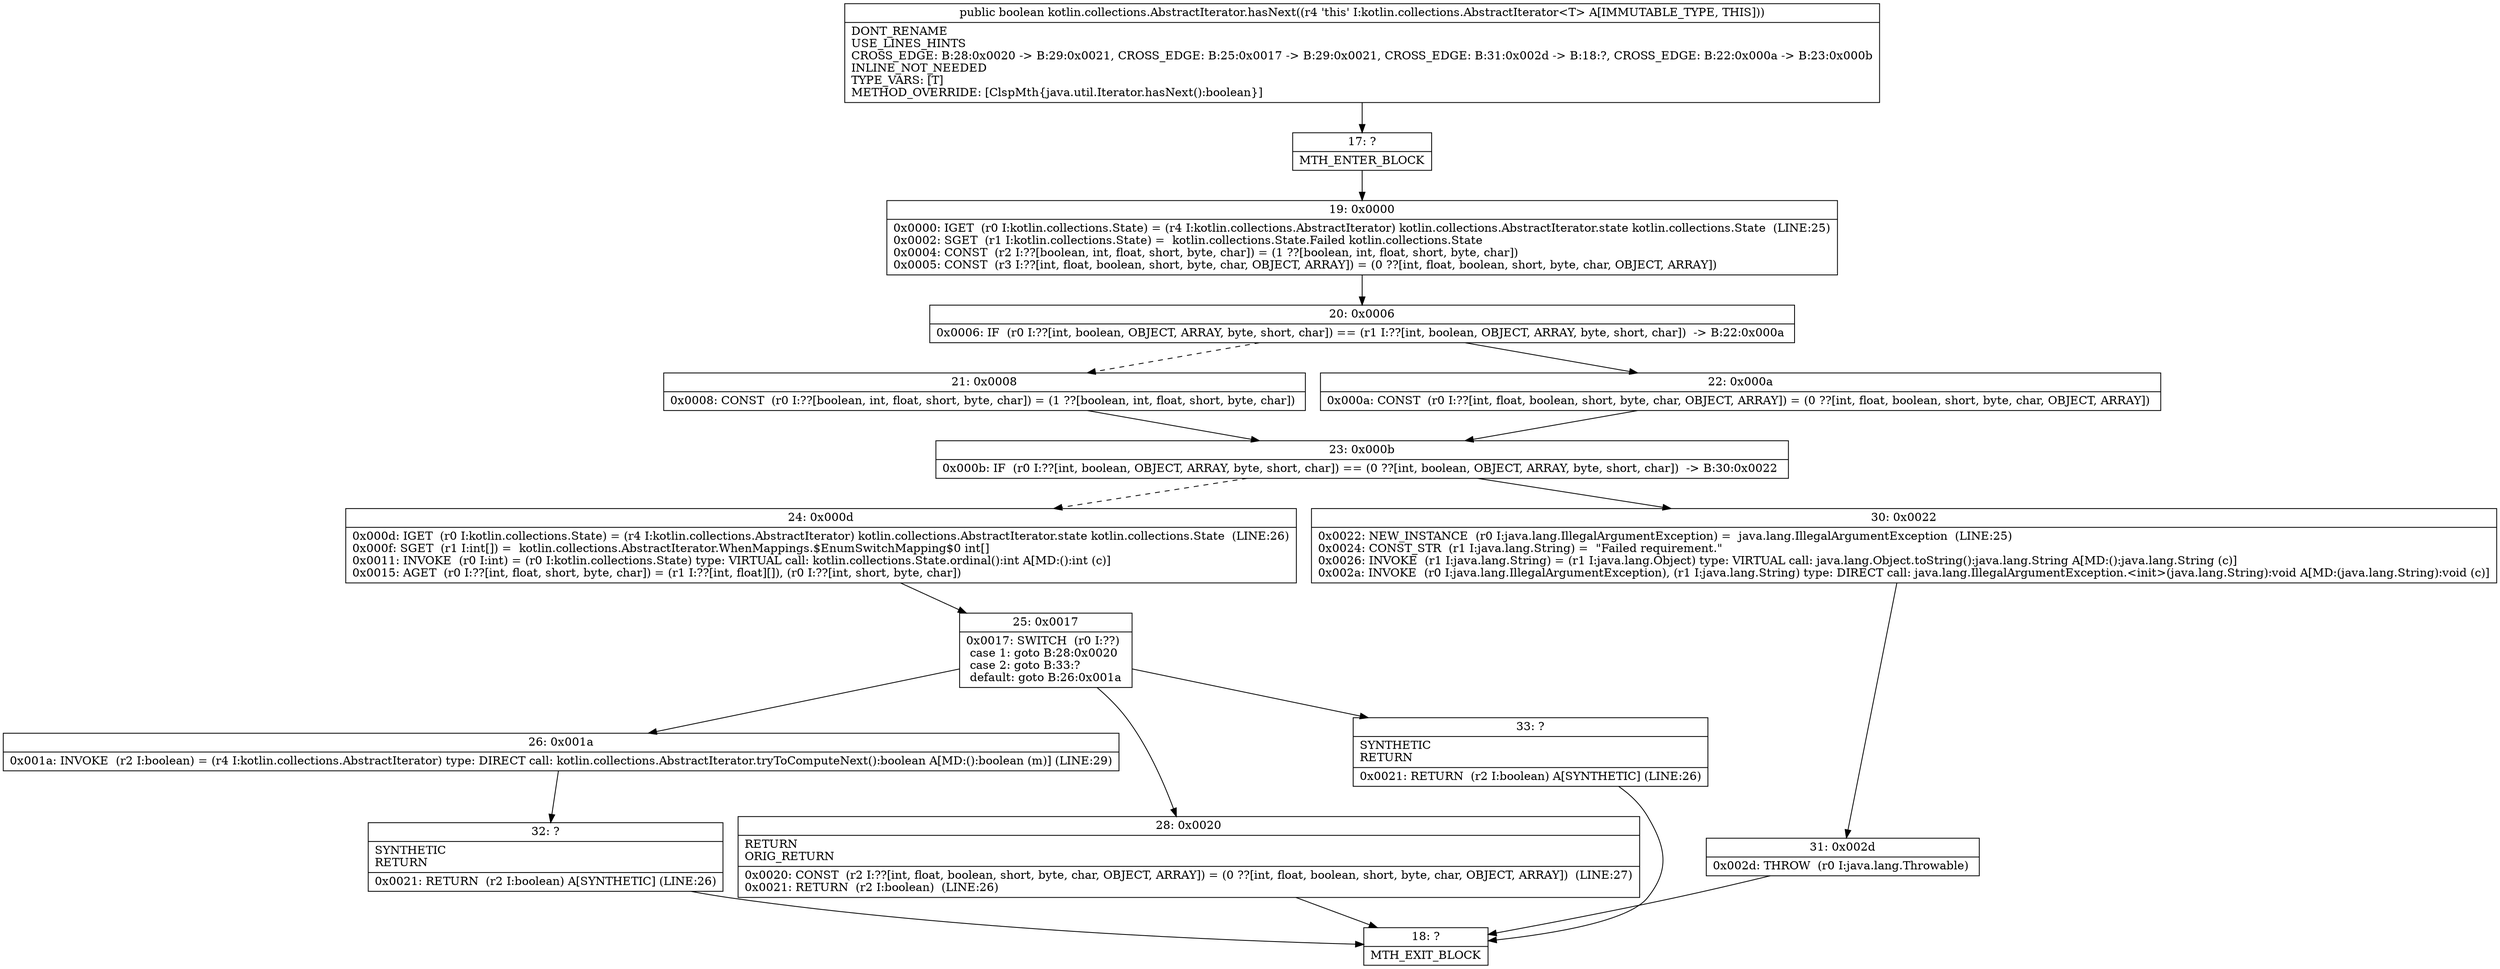 digraph "CFG forkotlin.collections.AbstractIterator.hasNext()Z" {
Node_17 [shape=record,label="{17\:\ ?|MTH_ENTER_BLOCK\l}"];
Node_19 [shape=record,label="{19\:\ 0x0000|0x0000: IGET  (r0 I:kotlin.collections.State) = (r4 I:kotlin.collections.AbstractIterator) kotlin.collections.AbstractIterator.state kotlin.collections.State  (LINE:25)\l0x0002: SGET  (r1 I:kotlin.collections.State) =  kotlin.collections.State.Failed kotlin.collections.State \l0x0004: CONST  (r2 I:??[boolean, int, float, short, byte, char]) = (1 ??[boolean, int, float, short, byte, char]) \l0x0005: CONST  (r3 I:??[int, float, boolean, short, byte, char, OBJECT, ARRAY]) = (0 ??[int, float, boolean, short, byte, char, OBJECT, ARRAY]) \l}"];
Node_20 [shape=record,label="{20\:\ 0x0006|0x0006: IF  (r0 I:??[int, boolean, OBJECT, ARRAY, byte, short, char]) == (r1 I:??[int, boolean, OBJECT, ARRAY, byte, short, char])  \-\> B:22:0x000a \l}"];
Node_21 [shape=record,label="{21\:\ 0x0008|0x0008: CONST  (r0 I:??[boolean, int, float, short, byte, char]) = (1 ??[boolean, int, float, short, byte, char]) \l}"];
Node_23 [shape=record,label="{23\:\ 0x000b|0x000b: IF  (r0 I:??[int, boolean, OBJECT, ARRAY, byte, short, char]) == (0 ??[int, boolean, OBJECT, ARRAY, byte, short, char])  \-\> B:30:0x0022 \l}"];
Node_24 [shape=record,label="{24\:\ 0x000d|0x000d: IGET  (r0 I:kotlin.collections.State) = (r4 I:kotlin.collections.AbstractIterator) kotlin.collections.AbstractIterator.state kotlin.collections.State  (LINE:26)\l0x000f: SGET  (r1 I:int[]) =  kotlin.collections.AbstractIterator.WhenMappings.$EnumSwitchMapping$0 int[] \l0x0011: INVOKE  (r0 I:int) = (r0 I:kotlin.collections.State) type: VIRTUAL call: kotlin.collections.State.ordinal():int A[MD:():int (c)]\l0x0015: AGET  (r0 I:??[int, float, short, byte, char]) = (r1 I:??[int, float][]), (r0 I:??[int, short, byte, char]) \l}"];
Node_25 [shape=record,label="{25\:\ 0x0017|0x0017: SWITCH  (r0 I:??)\l case 1: goto B:28:0x0020\l case 2: goto B:33:?\l default: goto B:26:0x001a \l}"];
Node_26 [shape=record,label="{26\:\ 0x001a|0x001a: INVOKE  (r2 I:boolean) = (r4 I:kotlin.collections.AbstractIterator) type: DIRECT call: kotlin.collections.AbstractIterator.tryToComputeNext():boolean A[MD:():boolean (m)] (LINE:29)\l}"];
Node_32 [shape=record,label="{32\:\ ?|SYNTHETIC\lRETURN\l|0x0021: RETURN  (r2 I:boolean) A[SYNTHETIC] (LINE:26)\l}"];
Node_18 [shape=record,label="{18\:\ ?|MTH_EXIT_BLOCK\l}"];
Node_28 [shape=record,label="{28\:\ 0x0020|RETURN\lORIG_RETURN\l|0x0020: CONST  (r2 I:??[int, float, boolean, short, byte, char, OBJECT, ARRAY]) = (0 ??[int, float, boolean, short, byte, char, OBJECT, ARRAY])  (LINE:27)\l0x0021: RETURN  (r2 I:boolean)  (LINE:26)\l}"];
Node_33 [shape=record,label="{33\:\ ?|SYNTHETIC\lRETURN\l|0x0021: RETURN  (r2 I:boolean) A[SYNTHETIC] (LINE:26)\l}"];
Node_30 [shape=record,label="{30\:\ 0x0022|0x0022: NEW_INSTANCE  (r0 I:java.lang.IllegalArgumentException) =  java.lang.IllegalArgumentException  (LINE:25)\l0x0024: CONST_STR  (r1 I:java.lang.String) =  \"Failed requirement.\" \l0x0026: INVOKE  (r1 I:java.lang.String) = (r1 I:java.lang.Object) type: VIRTUAL call: java.lang.Object.toString():java.lang.String A[MD:():java.lang.String (c)]\l0x002a: INVOKE  (r0 I:java.lang.IllegalArgumentException), (r1 I:java.lang.String) type: DIRECT call: java.lang.IllegalArgumentException.\<init\>(java.lang.String):void A[MD:(java.lang.String):void (c)]\l}"];
Node_31 [shape=record,label="{31\:\ 0x002d|0x002d: THROW  (r0 I:java.lang.Throwable) \l}"];
Node_22 [shape=record,label="{22\:\ 0x000a|0x000a: CONST  (r0 I:??[int, float, boolean, short, byte, char, OBJECT, ARRAY]) = (0 ??[int, float, boolean, short, byte, char, OBJECT, ARRAY]) \l}"];
MethodNode[shape=record,label="{public boolean kotlin.collections.AbstractIterator.hasNext((r4 'this' I:kotlin.collections.AbstractIterator\<T\> A[IMMUTABLE_TYPE, THIS]))  | DONT_RENAME\lUSE_LINES_HINTS\lCROSS_EDGE: B:28:0x0020 \-\> B:29:0x0021, CROSS_EDGE: B:25:0x0017 \-\> B:29:0x0021, CROSS_EDGE: B:31:0x002d \-\> B:18:?, CROSS_EDGE: B:22:0x000a \-\> B:23:0x000b\lINLINE_NOT_NEEDED\lTYPE_VARS: [T]\lMETHOD_OVERRIDE: [ClspMth\{java.util.Iterator.hasNext():boolean\}]\l}"];
MethodNode -> Node_17;Node_17 -> Node_19;
Node_19 -> Node_20;
Node_20 -> Node_21[style=dashed];
Node_20 -> Node_22;
Node_21 -> Node_23;
Node_23 -> Node_24[style=dashed];
Node_23 -> Node_30;
Node_24 -> Node_25;
Node_25 -> Node_26;
Node_25 -> Node_28;
Node_25 -> Node_33;
Node_26 -> Node_32;
Node_32 -> Node_18;
Node_28 -> Node_18;
Node_33 -> Node_18;
Node_30 -> Node_31;
Node_31 -> Node_18;
Node_22 -> Node_23;
}

